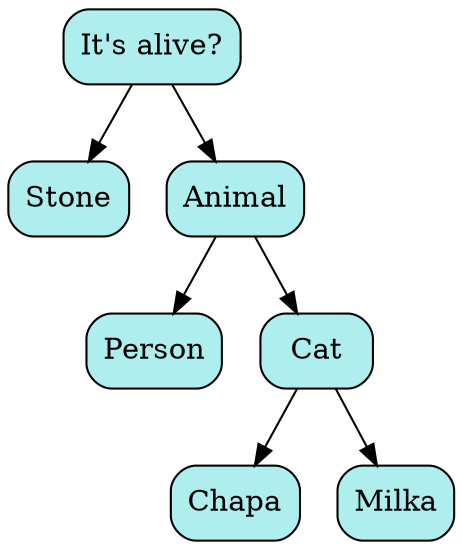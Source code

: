 digraph
{
rankdir = TB;
POINT_0x5d40bfd14480[shape=Mrecord, label = "It's alive?", style="filled",fillcolor="#AFEEEE"]
POINT_0x5d40bfd14640[shape=Mrecord, label = "Stone", style="filled",fillcolor="#AFEEEE"]
POINT_0x5d40bfd14560[shape=Mrecord, label = "Animal", style="filled",fillcolor="#AFEEEE"]
POINT_0x5d40bfd16210[shape=Mrecord, label = "Person", style="filled",fillcolor="#AFEEEE"]
POINT_0x5d40bfd16130[shape=Mrecord, label = "Cat", style="filled",fillcolor="#AFEEEE"]
POINT_0x5d40bfd163d0[shape=Mrecord, label = "Chapa", style="filled",fillcolor="#AFEEEE"]
POINT_0x5d40bfd162f0[shape=Mrecord, label = "Milka", style="filled",fillcolor="#AFEEEE"]
POINT_0x5d40bfd14480 -> POINT_0x5d40bfd14640
POINT_0x5d40bfd14480 -> POINT_0x5d40bfd14560
POINT_0x5d40bfd14560 -> POINT_0x5d40bfd16210
POINT_0x5d40bfd14560 -> POINT_0x5d40bfd16130
POINT_0x5d40bfd16130 -> POINT_0x5d40bfd163d0
POINT_0x5d40bfd16130 -> POINT_0x5d40bfd162f0
}

